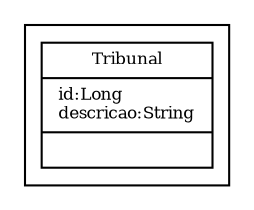 digraph G{
fontname = "Times-Roman"
fontsize = 8

node [
        fontname = "Times-Roman"
        fontsize = 8
        shape = "record"
]

edge [
        fontname = "Times-Roman"
        fontsize = 8
]

subgraph clusterTRIBUNAL
{
Tribunal [label = "{Tribunal|id:Long\ldescricao:String\l|\l}"]
}
}
